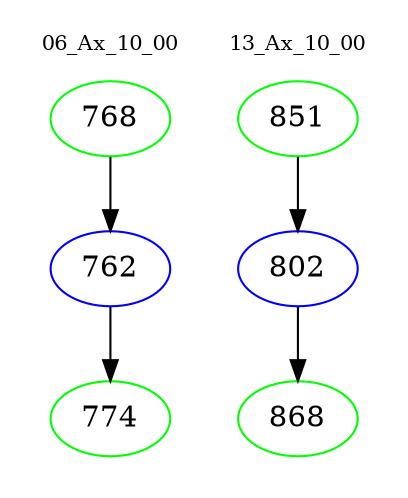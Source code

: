 digraph{
subgraph cluster_0 {
color = white
label = "06_Ax_10_00";
fontsize=10;
T0_768 [label="768", color="green"]
T0_768 -> T0_762 [color="black"]
T0_762 [label="762", color="blue"]
T0_762 -> T0_774 [color="black"]
T0_774 [label="774", color="green"]
}
subgraph cluster_1 {
color = white
label = "13_Ax_10_00";
fontsize=10;
T1_851 [label="851", color="green"]
T1_851 -> T1_802 [color="black"]
T1_802 [label="802", color="blue"]
T1_802 -> T1_868 [color="black"]
T1_868 [label="868", color="green"]
}
}
